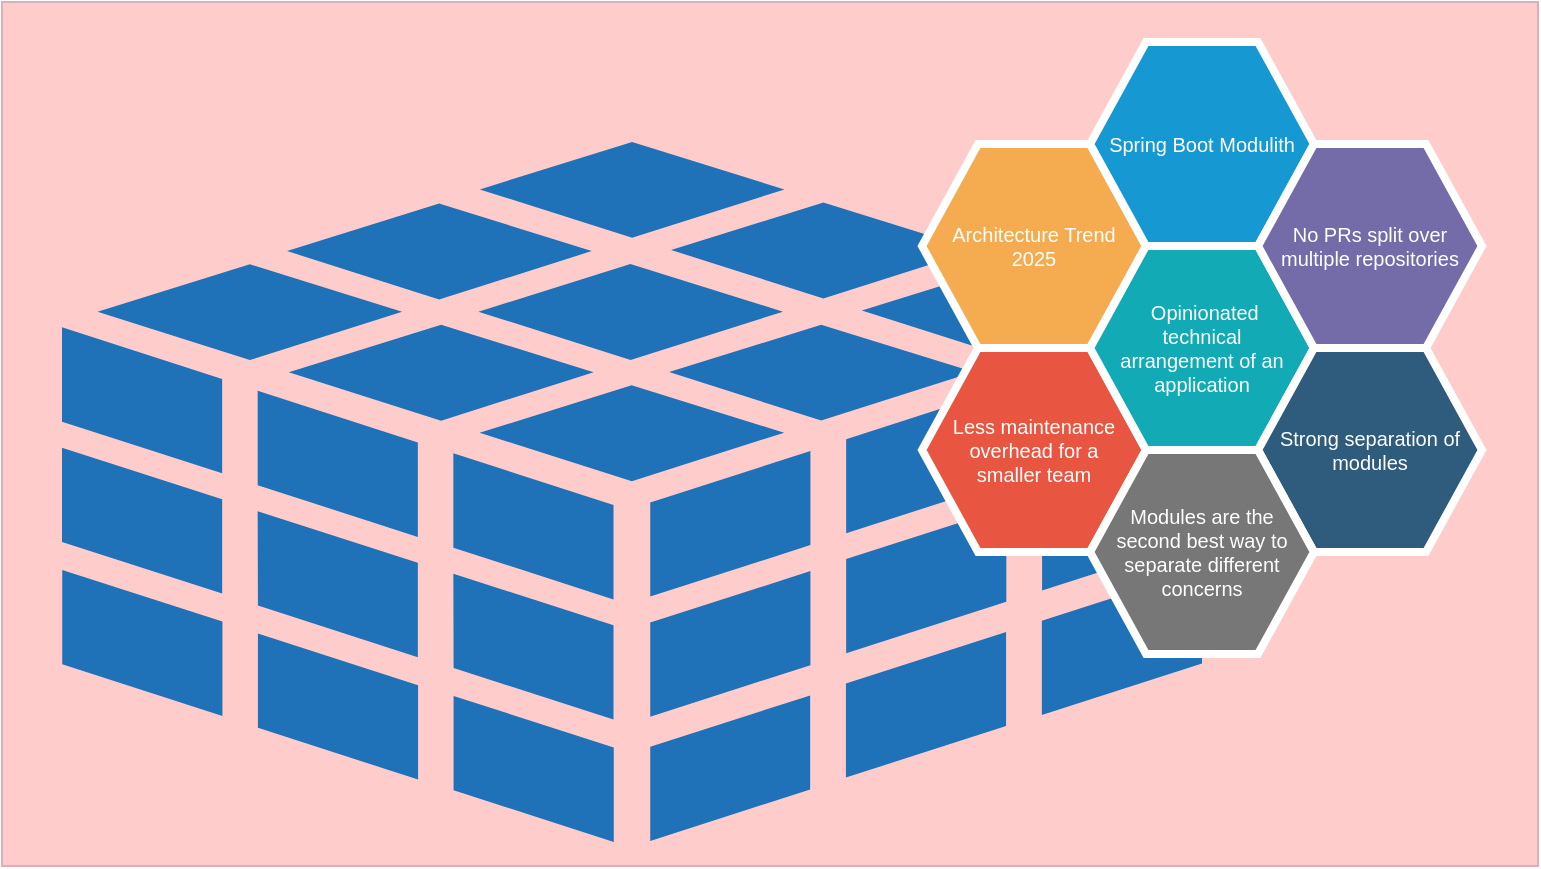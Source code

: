 <mxfile version="25.0.2">
  <diagram id="sfGkyqJ-wVHbOri7GWkh" name="Seite-1">
    <mxGraphModel dx="1100" dy="894" grid="1" gridSize="10" guides="1" tooltips="1" connect="1" arrows="1" fold="1" page="1" pageScale="1" pageWidth="827" pageHeight="1169" math="0" shadow="0">
      <root>
        <mxCell id="0" />
        <mxCell id="1" parent="0" />
        <mxCell id="nMVIfYfNS6cF1Cbamtte-1" value="" style="rounded=0;whiteSpace=wrap;html=1;imageWidth=200;imageHeight=24;fillColor=#FFCCCC;strokeColor=#DBAFB8;gradientDirection=west;imageAspect=0;" parent="1" vertex="1">
          <mxGeometry x="20" y="40" width="768" height="432" as="geometry" />
        </mxCell>
        <mxCell id="syaPfJO266UAXvkZv1LS-2" value="" style="sketch=0;shadow=0;dashed=0;html=1;strokeColor=none;labelPosition=center;verticalLabelPosition=bottom;verticalAlign=top;outlineConnect=0;align=center;shape=mxgraph.office.databases.database_cube;fillColor=#2072B8;" vertex="1" parent="1">
          <mxGeometry x="50" y="110" width="570" height="350" as="geometry" />
        </mxCell>
        <mxCell id="syaPfJO266UAXvkZv1LS-4" value="Architecture Trend 2025" style="shape=hexagon;strokeWidth=4;html=1;fillColor=#F5AB50;strokeColor=#ffffff;shadow=0;fontSize=10;fontColor=#FFFFFF;align=center;fontStyle=0;whiteSpace=wrap;spacing=10;rounded=0;" vertex="1" parent="1">
          <mxGeometry x="480" y="111" width="112" height="102" as="geometry" />
        </mxCell>
        <mxCell id="syaPfJO266UAXvkZv1LS-5" value="Less maintenance overhead for a smaller team" style="shape=hexagon;strokeWidth=4;html=1;fillColor=#E85642;strokeColor=#ffffff;shadow=0;fontSize=10;fontColor=#FFFFFF;align=center;fontStyle=0;whiteSpace=wrap;spacing=10;rounded=0;" vertex="1" parent="1">
          <mxGeometry x="480" y="213" width="112" height="102" as="geometry" />
        </mxCell>
        <mxCell id="syaPfJO266UAXvkZv1LS-6" value="&amp;nbsp;Opinionated technical arrangement of an application" style="shape=hexagon;strokeWidth=4;html=1;fillColor=#12AAB5;strokeColor=#ffffff;shadow=0;fontSize=10;fontColor=#FFFFFF;align=center;fontStyle=0;whiteSpace=wrap;spacing=10;rounded=0;" vertex="1" parent="1">
          <mxGeometry x="564" y="162" width="112" height="102" as="geometry" />
        </mxCell>
        <mxCell id="syaPfJO266UAXvkZv1LS-7" value="Spring Boot Modulith" style="shape=hexagon;strokeWidth=4;html=1;fillColor=#1699D3;strokeColor=#ffffff;shadow=0;fontSize=10;fontColor=#FFFFFF;align=center;fontStyle=0;whiteSpace=wrap;spacing=10;rounded=0;" vertex="1" parent="1">
          <mxGeometry x="564" y="60" width="112" height="102" as="geometry" />
        </mxCell>
        <mxCell id="syaPfJO266UAXvkZv1LS-8" value="No PRs split over multiple repositories" style="shape=hexagon;strokeWidth=4;html=1;fillColor=#736CA8;strokeColor=#ffffff;shadow=0;fontSize=10;fontColor=#FFFFFF;align=center;fontStyle=0;whiteSpace=wrap;spacing=10;rounded=0;" vertex="1" parent="1">
          <mxGeometry x="648" y="111" width="112" height="102" as="geometry" />
        </mxCell>
        <mxCell id="syaPfJO266UAXvkZv1LS-9" value="Strong separation of modules" style="shape=hexagon;strokeWidth=4;html=1;fillColor=#2F5B7C;strokeColor=#ffffff;shadow=0;fontSize=10;fontColor=#FFFFFF;align=center;fontStyle=0;whiteSpace=wrap;spacing=10;rounded=0;" vertex="1" parent="1">
          <mxGeometry x="648" y="213" width="112" height="102" as="geometry" />
        </mxCell>
        <mxCell id="syaPfJO266UAXvkZv1LS-10" value="Modules are the second best way to separate different concerns" style="shape=hexagon;strokeWidth=4;html=1;fillColor=#777777;strokeColor=#ffffff;shadow=0;fontSize=10;fontColor=#FFFFFF;align=center;fontStyle=0;whiteSpace=wrap;spacing=10;rounded=0;" vertex="1" parent="1">
          <mxGeometry x="564" y="264" width="112" height="102" as="geometry" />
        </mxCell>
      </root>
    </mxGraphModel>
  </diagram>
</mxfile>

